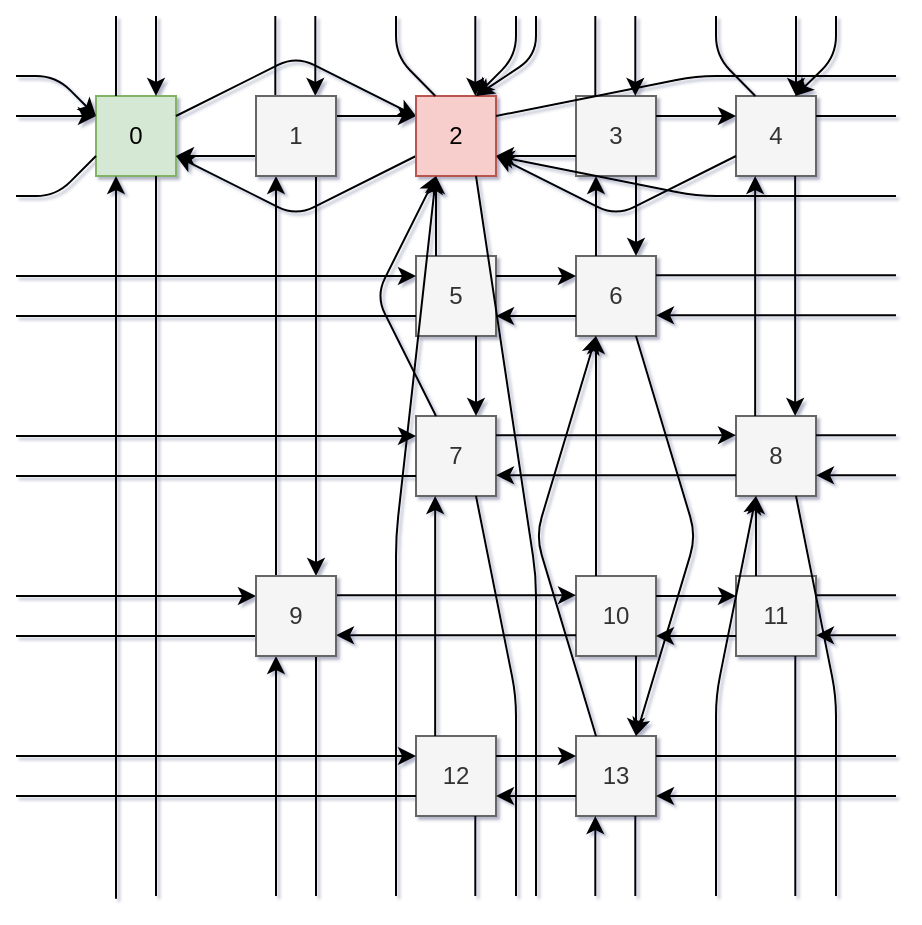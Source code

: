 <mxfile version="13.6.5">
    <diagram id="1wAz6aRcreF62r34UKbt" name="第 1 页">
        <mxGraphModel dx="621" dy="481" grid="1" gridSize="10" guides="1" tooltips="1" connect="1" arrows="1" fold="1" page="1" pageScale="1" pageWidth="827" pageHeight="1169" math="0" shadow="1">
            <root>
                <mxCell id="0"/>
                <mxCell id="1" parent="0"/>
                <mxCell id="2" value="0" style="rounded=0;whiteSpace=wrap;html=1;fillColor=#d5e8d4;strokeColor=#82b366;" parent="1" vertex="1">
                    <mxGeometry x="160" y="120" width="40" height="40" as="geometry"/>
                </mxCell>
                <mxCell id="19" value="" style="rounded=0;whiteSpace=wrap;html=1;" parent="1" vertex="1">
                    <mxGeometry x="240" y="120" width="40" height="40" as="geometry"/>
                </mxCell>
                <mxCell id="25" value="" style="endArrow=classic;html=1;entryX=0;entryY=0.25;entryDx=0;entryDy=0;exitX=1;exitY=0.25;exitDx=0;exitDy=0;" parent="1" source="2" target="158" edge="1">
                    <mxGeometry width="50" height="50" relative="1" as="geometry">
                        <mxPoint x="360" y="320" as="sourcePoint"/>
                        <mxPoint x="410" y="270" as="targetPoint"/>
                        <Array as="points">
                            <mxPoint x="260" y="100"/>
                        </Array>
                    </mxGeometry>
                </mxCell>
                <mxCell id="26" value="" style="endArrow=classic;html=1;entryX=1;entryY=0.75;entryDx=0;entryDy=0;exitX=0;exitY=0.75;exitDx=0;exitDy=0;" parent="1" source="19" target="2" edge="1">
                    <mxGeometry width="50" height="50" relative="1" as="geometry">
                        <mxPoint x="360" y="320" as="sourcePoint"/>
                        <mxPoint x="410" y="270" as="targetPoint"/>
                    </mxGeometry>
                </mxCell>
                <mxCell id="27" value="" style="rounded=0;whiteSpace=wrap;html=1;" parent="1" vertex="1">
                    <mxGeometry x="320" y="120" width="40" height="40" as="geometry"/>
                </mxCell>
                <mxCell id="28" value="5" style="rounded=0;whiteSpace=wrap;html=1;fillColor=#f5f5f5;strokeColor=#666666;fontColor=#333333;" parent="1" vertex="1">
                    <mxGeometry x="320" y="200" width="40" height="40" as="geometry"/>
                </mxCell>
                <mxCell id="29" value="" style="endArrow=classic;html=1;entryX=0.25;entryY=1;entryDx=0;entryDy=0;exitX=0.25;exitY=0;exitDx=0;exitDy=0;" parent="1" source="28" target="27" edge="1">
                    <mxGeometry width="50" height="50" relative="1" as="geometry">
                        <mxPoint x="520" y="320" as="sourcePoint"/>
                        <mxPoint x="570" y="270" as="targetPoint"/>
                    </mxGeometry>
                </mxCell>
                <mxCell id="33" value="" style="endArrow=classic;html=1;entryX=0;entryY=0.25;entryDx=0;entryDy=0;exitX=1;exitY=0.25;exitDx=0;exitDy=0;" parent="1" target="27" edge="1">
                    <mxGeometry width="50" height="50" relative="1" as="geometry">
                        <mxPoint x="280" y="130" as="sourcePoint"/>
                        <mxPoint x="490" y="270" as="targetPoint"/>
                    </mxGeometry>
                </mxCell>
                <mxCell id="34" value="" style="endArrow=classic;html=1;entryX=1;entryY=0.75;entryDx=0;entryDy=0;exitX=0;exitY=0.75;exitDx=0;exitDy=0;" parent="1" source="27" target="2" edge="1">
                    <mxGeometry width="50" height="50" relative="1" as="geometry">
                        <mxPoint x="440" y="320" as="sourcePoint"/>
                        <mxPoint x="280" y="150" as="targetPoint"/>
                        <Array as="points">
                            <mxPoint x="260" y="180"/>
                        </Array>
                    </mxGeometry>
                </mxCell>
                <mxCell id="35" value="3" style="rounded=0;whiteSpace=wrap;html=1;fillColor=#f5f5f5;strokeColor=#666666;fontColor=#333333;" parent="1" vertex="1">
                    <mxGeometry x="400" y="120" width="40" height="40" as="geometry"/>
                </mxCell>
                <mxCell id="36" value="6" style="rounded=0;whiteSpace=wrap;html=1;fillColor=#f5f5f5;strokeColor=#666666;fontColor=#333333;" parent="1" vertex="1">
                    <mxGeometry x="400" y="200" width="40" height="40" as="geometry"/>
                </mxCell>
                <mxCell id="37" value="" style="endArrow=classic;html=1;entryX=0.25;entryY=1;entryDx=0;entryDy=0;exitX=0.25;exitY=0;exitDx=0;exitDy=0;" parent="1" source="36" target="35" edge="1">
                    <mxGeometry width="50" height="50" relative="1" as="geometry">
                        <mxPoint x="600" y="320" as="sourcePoint"/>
                        <mxPoint x="650" y="270" as="targetPoint"/>
                    </mxGeometry>
                </mxCell>
                <mxCell id="38" value="" style="endArrow=classic;html=1;entryX=0.75;entryY=0;entryDx=0;entryDy=0;exitX=0.75;exitY=1;exitDx=0;exitDy=0;" parent="1" source="35" target="36" edge="1">
                    <mxGeometry width="50" height="50" relative="1" as="geometry">
                        <mxPoint x="600" y="320" as="sourcePoint"/>
                        <mxPoint x="650" y="270" as="targetPoint"/>
                    </mxGeometry>
                </mxCell>
                <mxCell id="39" value="" style="endArrow=classic;html=1;entryX=0;entryY=0.25;entryDx=0;entryDy=0;exitX=1;exitY=0.25;exitDx=0;exitDy=0;" parent="1" target="36" edge="1">
                    <mxGeometry width="50" height="50" relative="1" as="geometry">
                        <mxPoint x="360" y="210" as="sourcePoint"/>
                        <mxPoint x="570" y="270" as="targetPoint"/>
                    </mxGeometry>
                </mxCell>
                <mxCell id="40" value="" style="endArrow=classic;html=1;entryX=1;entryY=0.75;entryDx=0;entryDy=0;exitX=0;exitY=0.75;exitDx=0;exitDy=0;" parent="1" source="36" edge="1">
                    <mxGeometry width="50" height="50" relative="1" as="geometry">
                        <mxPoint x="520" y="320" as="sourcePoint"/>
                        <mxPoint x="360" y="230" as="targetPoint"/>
                    </mxGeometry>
                </mxCell>
                <mxCell id="42" value="" style="endArrow=classic;html=1;entryX=1;entryY=0.75;entryDx=0;entryDy=0;exitX=0;exitY=0.75;exitDx=0;exitDy=0;" parent="1" source="35" edge="1">
                    <mxGeometry width="50" height="50" relative="1" as="geometry">
                        <mxPoint x="520" y="320" as="sourcePoint"/>
                        <mxPoint x="360" y="150" as="targetPoint"/>
                    </mxGeometry>
                </mxCell>
                <mxCell id="43" value="4" style="rounded=0;whiteSpace=wrap;html=1;fillColor=#f5f5f5;strokeColor=#666666;fontColor=#333333;" parent="1" vertex="1">
                    <mxGeometry x="480" y="120" width="40" height="40" as="geometry"/>
                </mxCell>
                <mxCell id="49" value="" style="endArrow=classic;html=1;entryX=0;entryY=0.25;entryDx=0;entryDy=0;exitX=1;exitY=0.25;exitDx=0;exitDy=0;" parent="1" target="43" edge="1">
                    <mxGeometry width="50" height="50" relative="1" as="geometry">
                        <mxPoint x="440" y="130" as="sourcePoint"/>
                        <mxPoint x="650" y="270" as="targetPoint"/>
                    </mxGeometry>
                </mxCell>
                <mxCell id="50" value="" style="endArrow=classic;html=1;entryX=1;entryY=0.75;entryDx=0;entryDy=0;exitX=0;exitY=0.75;exitDx=0;exitDy=0;" parent="1" source="43" target="158" edge="1">
                    <mxGeometry width="50" height="50" relative="1" as="geometry">
                        <mxPoint x="600" y="320" as="sourcePoint"/>
                        <mxPoint x="440" y="150" as="targetPoint"/>
                        <Array as="points">
                            <mxPoint x="420" y="180"/>
                        </Array>
                    </mxGeometry>
                </mxCell>
                <mxCell id="59" value="7" style="rounded=0;whiteSpace=wrap;html=1;fillColor=#f5f5f5;strokeColor=#666666;fontColor=#333333;" parent="1" vertex="1">
                    <mxGeometry x="320" y="280" width="40" height="40" as="geometry"/>
                </mxCell>
                <mxCell id="60" value="" style="endArrow=classic;html=1;entryX=0.25;entryY=1;entryDx=0;entryDy=0;exitX=0.25;exitY=0;exitDx=0;exitDy=0;" parent="1" source="59" target="158" edge="1">
                    <mxGeometry width="50" height="50" relative="1" as="geometry">
                        <mxPoint x="520" y="400" as="sourcePoint"/>
                        <mxPoint x="330" y="240" as="targetPoint"/>
                        <Array as="points">
                            <mxPoint x="300" y="220"/>
                        </Array>
                    </mxGeometry>
                </mxCell>
                <mxCell id="61" value="" style="endArrow=classic;html=1;entryX=0.75;entryY=0;entryDx=0;entryDy=0;exitX=0.75;exitY=1;exitDx=0;exitDy=0;" parent="1" target="59" edge="1">
                    <mxGeometry width="50" height="50" relative="1" as="geometry">
                        <mxPoint x="350" y="240" as="sourcePoint"/>
                        <mxPoint x="570" y="350" as="targetPoint"/>
                    </mxGeometry>
                </mxCell>
                <mxCell id="69" value="8" style="rounded=0;whiteSpace=wrap;html=1;fillColor=#f5f5f5;strokeColor=#666666;fontColor=#333333;" parent="1" vertex="1">
                    <mxGeometry x="480" y="280" width="40" height="40" as="geometry"/>
                </mxCell>
                <mxCell id="77" value="9" style="rounded=0;whiteSpace=wrap;html=1;" parent="1" vertex="1">
                    <mxGeometry x="240" y="360" width="40" height="40" as="geometry"/>
                </mxCell>
                <mxCell id="87" value="10" style="rounded=0;whiteSpace=wrap;html=1;fillColor=#f5f5f5;strokeColor=#666666;fontColor=#333333;" parent="1" vertex="1">
                    <mxGeometry x="400" y="360" width="40" height="40" as="geometry"/>
                </mxCell>
                <mxCell id="92" value="11" style="rounded=0;whiteSpace=wrap;html=1;fillColor=#f5f5f5;strokeColor=#666666;fontColor=#333333;" parent="1" vertex="1">
                    <mxGeometry x="480" y="360" width="40" height="40" as="geometry"/>
                </mxCell>
                <mxCell id="93" value="" style="endArrow=classic;html=1;entryX=0.25;entryY=1;entryDx=0;entryDy=0;exitX=0.25;exitY=0;exitDx=0;exitDy=0;" parent="1" source="92" edge="1">
                    <mxGeometry width="50" height="50" relative="1" as="geometry">
                        <mxPoint x="680" y="480" as="sourcePoint"/>
                        <mxPoint x="490" y="320" as="targetPoint"/>
                    </mxGeometry>
                </mxCell>
                <mxCell id="95" value="" style="endArrow=classic;html=1;entryX=0;entryY=0.25;entryDx=0;entryDy=0;exitX=1;exitY=0.25;exitDx=0;exitDy=0;" parent="1" target="92" edge="1">
                    <mxGeometry width="50" height="50" relative="1" as="geometry">
                        <mxPoint x="440" y="370" as="sourcePoint"/>
                        <mxPoint x="650" y="430" as="targetPoint"/>
                    </mxGeometry>
                </mxCell>
                <mxCell id="96" value="" style="endArrow=classic;html=1;entryX=1;entryY=0.75;entryDx=0;entryDy=0;exitX=0;exitY=0.75;exitDx=0;exitDy=0;" parent="1" source="92" edge="1">
                    <mxGeometry width="50" height="50" relative="1" as="geometry">
                        <mxPoint x="600" y="480" as="sourcePoint"/>
                        <mxPoint x="440" y="390" as="targetPoint"/>
                    </mxGeometry>
                </mxCell>
                <mxCell id="105" value="12" style="rounded=0;whiteSpace=wrap;html=1;fillColor=#f5f5f5;strokeColor=#666666;fontColor=#333333;" parent="1" vertex="1">
                    <mxGeometry x="320" y="440" width="40" height="40" as="geometry"/>
                </mxCell>
                <mxCell id="110" value="13" style="rounded=0;whiteSpace=wrap;html=1;fillColor=#f5f5f5;strokeColor=#666666;fontColor=#333333;" parent="1" vertex="1">
                    <mxGeometry x="400" y="440" width="40" height="40" as="geometry"/>
                </mxCell>
                <mxCell id="111" value="" style="endArrow=classic;html=1;entryX=0.25;entryY=1;entryDx=0;entryDy=0;exitX=0.25;exitY=0;exitDx=0;exitDy=0;" parent="1" source="110" target="36" edge="1">
                    <mxGeometry width="50" height="50" relative="1" as="geometry">
                        <mxPoint x="600" y="560" as="sourcePoint"/>
                        <mxPoint x="410" y="400" as="targetPoint"/>
                        <Array as="points">
                            <mxPoint x="380" y="340"/>
                        </Array>
                    </mxGeometry>
                </mxCell>
                <mxCell id="112" value="" style="endArrow=classic;html=1;entryX=0.75;entryY=0;entryDx=0;entryDy=0;exitX=0.75;exitY=1;exitDx=0;exitDy=0;" parent="1" target="110" edge="1">
                    <mxGeometry width="50" height="50" relative="1" as="geometry">
                        <mxPoint x="430" y="400" as="sourcePoint"/>
                        <mxPoint x="650" y="510" as="targetPoint"/>
                    </mxGeometry>
                </mxCell>
                <mxCell id="113" value="" style="endArrow=classic;html=1;entryX=0;entryY=0.25;entryDx=0;entryDy=0;exitX=1;exitY=0.25;exitDx=0;exitDy=0;" parent="1" target="110" edge="1">
                    <mxGeometry width="50" height="50" relative="1" as="geometry">
                        <mxPoint x="360" y="450" as="sourcePoint"/>
                        <mxPoint x="570" y="510" as="targetPoint"/>
                    </mxGeometry>
                </mxCell>
                <mxCell id="114" value="" style="endArrow=classic;html=1;entryX=1;entryY=0.75;entryDx=0;entryDy=0;exitX=0;exitY=0.75;exitDx=0;exitDy=0;" parent="1" source="110" edge="1">
                    <mxGeometry width="50" height="50" relative="1" as="geometry">
                        <mxPoint x="520" y="560" as="sourcePoint"/>
                        <mxPoint x="360" y="470" as="targetPoint"/>
                    </mxGeometry>
                </mxCell>
                <mxCell id="139" value="" style="endArrow=classic;html=1;entryX=0.25;entryY=1;entryDx=0;entryDy=0;exitX=0.25;exitY=0;exitDx=0;exitDy=0;" parent="1" source="77" target="19" edge="1">
                    <mxGeometry width="50" height="50" relative="1" as="geometry">
                        <mxPoint x="310" y="310" as="sourcePoint"/>
                        <mxPoint x="360" y="260" as="targetPoint"/>
                    </mxGeometry>
                </mxCell>
                <mxCell id="140" value="" style="endArrow=classic;html=1;entryX=0.75;entryY=0;entryDx=0;entryDy=0;exitX=0.75;exitY=1;exitDx=0;exitDy=0;" parent="1" source="19" target="77" edge="1">
                    <mxGeometry width="50" height="50" relative="1" as="geometry">
                        <mxPoint x="310" y="310" as="sourcePoint"/>
                        <mxPoint x="360" y="260" as="targetPoint"/>
                    </mxGeometry>
                </mxCell>
                <mxCell id="143" value="" style="endArrow=classic;html=1;entryX=0.25;entryY=1;entryDx=0;entryDy=0;exitX=0.25;exitY=0;exitDx=0;exitDy=0;" parent="1" source="87" target="36" edge="1">
                    <mxGeometry width="50" height="50" relative="1" as="geometry">
                        <mxPoint x="310" y="310" as="sourcePoint"/>
                        <mxPoint x="360" y="260" as="targetPoint"/>
                    </mxGeometry>
                </mxCell>
                <mxCell id="144" value="" style="endArrow=classic;html=1;entryX=0.75;entryY=0;entryDx=0;entryDy=0;exitX=0.75;exitY=1;exitDx=0;exitDy=0;" parent="1" source="36" target="110" edge="1">
                    <mxGeometry width="50" height="50" relative="1" as="geometry">
                        <mxPoint x="310" y="310" as="sourcePoint"/>
                        <mxPoint x="360" y="260" as="targetPoint"/>
                        <Array as="points">
                            <mxPoint x="460" y="340"/>
                        </Array>
                    </mxGeometry>
                </mxCell>
                <mxCell id="145" value="" style="endArrow=classic;html=1;entryX=0.25;entryY=1;entryDx=0;entryDy=0;exitX=0.25;exitY=0;exitDx=0;exitDy=0;" parent="1" edge="1">
                    <mxGeometry width="50" height="50" relative="1" as="geometry">
                        <mxPoint x="329.58" y="440" as="sourcePoint"/>
                        <mxPoint x="329.58" y="320" as="targetPoint"/>
                    </mxGeometry>
                </mxCell>
                <mxCell id="151" value="" style="endArrow=classic;html=1;entryX=0;entryY=0.25;entryDx=0;entryDy=0;exitX=1;exitY=0.25;exitDx=0;exitDy=0;" parent="1" edge="1">
                    <mxGeometry width="50" height="50" relative="1" as="geometry">
                        <mxPoint x="280" y="369.58" as="sourcePoint"/>
                        <mxPoint x="400.0" y="369.58" as="targetPoint"/>
                    </mxGeometry>
                </mxCell>
                <mxCell id="152" value="" style="endArrow=classic;html=1;entryX=1;entryY=0.75;entryDx=0;entryDy=0;exitX=0;exitY=0.75;exitDx=0;exitDy=0;" parent="1" edge="1">
                    <mxGeometry width="50" height="50" relative="1" as="geometry">
                        <mxPoint x="400.0" y="389.58" as="sourcePoint"/>
                        <mxPoint x="280" y="389.58" as="targetPoint"/>
                    </mxGeometry>
                </mxCell>
                <mxCell id="153" value="" style="endArrow=classic;html=1;entryX=0;entryY=0.25;entryDx=0;entryDy=0;exitX=1;exitY=0.25;exitDx=0;exitDy=0;" parent="1" edge="1">
                    <mxGeometry width="50" height="50" relative="1" as="geometry">
                        <mxPoint x="360" y="289.58" as="sourcePoint"/>
                        <mxPoint x="480.0" y="289.58" as="targetPoint"/>
                    </mxGeometry>
                </mxCell>
                <mxCell id="154" value="" style="endArrow=classic;html=1;entryX=1;entryY=0.75;entryDx=0;entryDy=0;exitX=0;exitY=0.75;exitDx=0;exitDy=0;" parent="1" edge="1">
                    <mxGeometry width="50" height="50" relative="1" as="geometry">
                        <mxPoint x="480.0" y="309.58" as="sourcePoint"/>
                        <mxPoint x="360" y="309.58" as="targetPoint"/>
                    </mxGeometry>
                </mxCell>
                <mxCell id="155" value="" style="endArrow=classic;html=1;entryX=0.25;entryY=1;entryDx=0;entryDy=0;exitX=0.25;exitY=0;exitDx=0;exitDy=0;" parent="1" edge="1">
                    <mxGeometry width="50" height="50" relative="1" as="geometry">
                        <mxPoint x="489.58" y="280" as="sourcePoint"/>
                        <mxPoint x="489.58" y="160" as="targetPoint"/>
                    </mxGeometry>
                </mxCell>
                <mxCell id="156" value="" style="endArrow=classic;html=1;entryX=0.75;entryY=0;entryDx=0;entryDy=0;exitX=0.75;exitY=1;exitDx=0;exitDy=0;" parent="1" edge="1">
                    <mxGeometry width="50" height="50" relative="1" as="geometry">
                        <mxPoint x="509.58" y="160" as="sourcePoint"/>
                        <mxPoint x="509.58" y="280" as="targetPoint"/>
                    </mxGeometry>
                </mxCell>
                <mxCell id="157" value="1" style="rounded=0;whiteSpace=wrap;html=1;fillColor=#f8cecc;strokeColor=#b85450;" parent="1" vertex="1">
                    <mxGeometry x="240" y="120" width="40" height="40" as="geometry"/>
                </mxCell>
                <mxCell id="158" value="2" style="rounded=0;whiteSpace=wrap;html=1;fillColor=#f8cecc;strokeColor=#b85450;" parent="1" vertex="1">
                    <mxGeometry x="320" y="120" width="40" height="40" as="geometry"/>
                </mxCell>
                <mxCell id="161" value="" style="endArrow=classic;html=1;entryX=0.75;entryY=0;entryDx=0;entryDy=0;" parent="1" target="2" edge="1">
                    <mxGeometry width="50" height="50" relative="1" as="geometry">
                        <mxPoint x="190" y="80" as="sourcePoint"/>
                        <mxPoint x="410" y="270" as="targetPoint"/>
                    </mxGeometry>
                </mxCell>
                <mxCell id="162" value="" style="endArrow=none;html=1;entryX=0.25;entryY=0;entryDx=0;entryDy=0;" parent="1" target="2" edge="1">
                    <mxGeometry width="50" height="50" relative="1" as="geometry">
                        <mxPoint x="170" y="80" as="sourcePoint"/>
                        <mxPoint x="410" y="270" as="targetPoint"/>
                    </mxGeometry>
                </mxCell>
                <mxCell id="163" value="" style="endArrow=classic;html=1;entryX=0.75;entryY=0;entryDx=0;entryDy=0;" parent="1" edge="1">
                    <mxGeometry width="50" height="50" relative="1" as="geometry">
                        <mxPoint x="269.66" y="80.0" as="sourcePoint"/>
                        <mxPoint x="269.66" y="120" as="targetPoint"/>
                    </mxGeometry>
                </mxCell>
                <mxCell id="164" value="" style="endArrow=none;html=1;entryX=0.25;entryY=0;entryDx=0;entryDy=0;" parent="1" edge="1">
                    <mxGeometry width="50" height="50" relative="1" as="geometry">
                        <mxPoint x="249.66" y="80.0" as="sourcePoint"/>
                        <mxPoint x="249.66" y="120" as="targetPoint"/>
                    </mxGeometry>
                </mxCell>
                <mxCell id="165" value="" style="endArrow=classic;html=1;entryX=0.75;entryY=0;entryDx=0;entryDy=0;" parent="1" edge="1">
                    <mxGeometry width="50" height="50" relative="1" as="geometry">
                        <mxPoint x="349.66" y="80.0" as="sourcePoint"/>
                        <mxPoint x="349.66" y="120" as="targetPoint"/>
                    </mxGeometry>
                </mxCell>
                <mxCell id="166" value="" style="endArrow=none;html=1;entryX=0.25;entryY=0;entryDx=0;entryDy=0;" parent="1" edge="1">
                    <mxGeometry width="50" height="50" relative="1" as="geometry">
                        <mxPoint x="310" y="80" as="sourcePoint"/>
                        <mxPoint x="329.66" y="120" as="targetPoint"/>
                        <Array as="points">
                            <mxPoint x="310" y="100"/>
                        </Array>
                    </mxGeometry>
                </mxCell>
                <mxCell id="167" value="" style="endArrow=classic;html=1;entryX=0.75;entryY=0;entryDx=0;entryDy=0;" parent="1" edge="1">
                    <mxGeometry width="50" height="50" relative="1" as="geometry">
                        <mxPoint x="429.66" y="80.0" as="sourcePoint"/>
                        <mxPoint x="429.66" y="120" as="targetPoint"/>
                    </mxGeometry>
                </mxCell>
                <mxCell id="168" value="" style="endArrow=none;html=1;entryX=0.25;entryY=0;entryDx=0;entryDy=0;" parent="1" edge="1">
                    <mxGeometry width="50" height="50" relative="1" as="geometry">
                        <mxPoint x="409.66" y="80.0" as="sourcePoint"/>
                        <mxPoint x="409.66" y="120" as="targetPoint"/>
                    </mxGeometry>
                </mxCell>
                <mxCell id="169" value="" style="endArrow=classic;html=1;entryX=0.75;entryY=0;entryDx=0;entryDy=0;" parent="1" edge="1">
                    <mxGeometry width="50" height="50" relative="1" as="geometry">
                        <mxPoint x="530" y="80" as="sourcePoint"/>
                        <mxPoint x="509.66" y="120" as="targetPoint"/>
                        <Array as="points">
                            <mxPoint x="530" y="100"/>
                        </Array>
                    </mxGeometry>
                </mxCell>
                <mxCell id="170" value="" style="endArrow=none;html=1;entryX=0.25;entryY=0;entryDx=0;entryDy=0;" parent="1" edge="1">
                    <mxGeometry width="50" height="50" relative="1" as="geometry">
                        <mxPoint x="470" y="80" as="sourcePoint"/>
                        <mxPoint x="489.66" y="120" as="targetPoint"/>
                        <Array as="points">
                            <mxPoint x="470" y="100"/>
                        </Array>
                    </mxGeometry>
                </mxCell>
                <mxCell id="171" value="" style="endArrow=classic;html=1;entryX=0;entryY=0.25;entryDx=0;entryDy=0;" parent="1" target="2" edge="1">
                    <mxGeometry width="50" height="50" relative="1" as="geometry">
                        <mxPoint x="120" y="130" as="sourcePoint"/>
                        <mxPoint x="350" y="210" as="targetPoint"/>
                    </mxGeometry>
                </mxCell>
                <mxCell id="172" value="" style="endArrow=none;html=1;entryX=0;entryY=0.75;entryDx=0;entryDy=0;" parent="1" target="2" edge="1">
                    <mxGeometry width="50" height="50" relative="1" as="geometry">
                        <mxPoint x="120" y="170" as="sourcePoint"/>
                        <mxPoint x="350" y="210" as="targetPoint"/>
                        <Array as="points">
                            <mxPoint x="140" y="170"/>
                        </Array>
                    </mxGeometry>
                </mxCell>
                <mxCell id="173" value="" style="endArrow=classic;html=1;entryX=0;entryY=0.25;entryDx=0;entryDy=0;" parent="1" target="28" edge="1">
                    <mxGeometry width="50" height="50" relative="1" as="geometry">
                        <mxPoint x="120" y="210" as="sourcePoint"/>
                        <mxPoint x="160" y="209.66" as="targetPoint"/>
                    </mxGeometry>
                </mxCell>
                <mxCell id="174" value="" style="endArrow=none;html=1;entryX=0;entryY=0.75;entryDx=0;entryDy=0;" parent="1" target="28" edge="1">
                    <mxGeometry width="50" height="50" relative="1" as="geometry">
                        <mxPoint x="120" y="230" as="sourcePoint"/>
                        <mxPoint x="160" y="229.66" as="targetPoint"/>
                    </mxGeometry>
                </mxCell>
                <mxCell id="175" value="" style="endArrow=classic;html=1;entryX=0;entryY=0.25;entryDx=0;entryDy=0;" parent="1" target="59" edge="1">
                    <mxGeometry width="50" height="50" relative="1" as="geometry">
                        <mxPoint x="120" y="290" as="sourcePoint"/>
                        <mxPoint x="160" y="289.66" as="targetPoint"/>
                    </mxGeometry>
                </mxCell>
                <mxCell id="176" value="" style="endArrow=none;html=1;entryX=0;entryY=0.75;entryDx=0;entryDy=0;" parent="1" target="59" edge="1">
                    <mxGeometry width="50" height="50" relative="1" as="geometry">
                        <mxPoint x="120" y="310" as="sourcePoint"/>
                        <mxPoint x="160" y="309.66" as="targetPoint"/>
                    </mxGeometry>
                </mxCell>
                <mxCell id="177" value="" style="endArrow=classic;html=1;entryX=0;entryY=0.25;entryDx=0;entryDy=0;" parent="1" target="77" edge="1">
                    <mxGeometry width="50" height="50" relative="1" as="geometry">
                        <mxPoint x="120" y="370" as="sourcePoint"/>
                        <mxPoint x="160" y="369.66" as="targetPoint"/>
                    </mxGeometry>
                </mxCell>
                <mxCell id="178" value="" style="endArrow=none;html=1;entryX=0;entryY=0.75;entryDx=0;entryDy=0;" parent="1" target="77" edge="1">
                    <mxGeometry width="50" height="50" relative="1" as="geometry">
                        <mxPoint x="120" y="390" as="sourcePoint"/>
                        <mxPoint x="160" y="389.66" as="targetPoint"/>
                    </mxGeometry>
                </mxCell>
                <mxCell id="179" value="" style="endArrow=classic;html=1;entryX=0;entryY=0.25;entryDx=0;entryDy=0;" parent="1" target="105" edge="1">
                    <mxGeometry width="50" height="50" relative="1" as="geometry">
                        <mxPoint x="120" y="450" as="sourcePoint"/>
                        <mxPoint x="160" y="449.66" as="targetPoint"/>
                    </mxGeometry>
                </mxCell>
                <mxCell id="180" value="" style="endArrow=none;html=1;entryX=0;entryY=0.75;entryDx=0;entryDy=0;" parent="1" target="105" edge="1">
                    <mxGeometry width="50" height="50" relative="1" as="geometry">
                        <mxPoint x="120" y="470" as="sourcePoint"/>
                        <mxPoint x="160" y="469.66" as="targetPoint"/>
                    </mxGeometry>
                </mxCell>
                <mxCell id="181" value="" style="endArrow=classic;html=1;entryX=1;entryY=0.75;entryDx=0;entryDy=0;" parent="1" target="158" edge="1">
                    <mxGeometry width="50" height="50" relative="1" as="geometry">
                        <mxPoint x="560" y="170" as="sourcePoint"/>
                        <mxPoint x="350" y="200" as="targetPoint"/>
                        <Array as="points">
                            <mxPoint x="460" y="170"/>
                        </Array>
                    </mxGeometry>
                </mxCell>
                <mxCell id="182" value="" style="endArrow=none;html=1;entryX=1;entryY=0.25;entryDx=0;entryDy=0;" parent="1" target="43" edge="1">
                    <mxGeometry width="50" height="50" relative="1" as="geometry">
                        <mxPoint x="560" y="130" as="sourcePoint"/>
                        <mxPoint x="350" y="200" as="targetPoint"/>
                    </mxGeometry>
                </mxCell>
                <mxCell id="183" value="" style="endArrow=classic;html=1;entryX=1;entryY=0.75;entryDx=0;entryDy=0;" parent="1" edge="1">
                    <mxGeometry width="50" height="50" relative="1" as="geometry">
                        <mxPoint x="560" y="309.66" as="sourcePoint"/>
                        <mxPoint x="520" y="309.66" as="targetPoint"/>
                    </mxGeometry>
                </mxCell>
                <mxCell id="184" value="" style="endArrow=none;html=1;entryX=1;entryY=0.25;entryDx=0;entryDy=0;" parent="1" edge="1">
                    <mxGeometry width="50" height="50" relative="1" as="geometry">
                        <mxPoint x="560" y="289.66" as="sourcePoint"/>
                        <mxPoint x="520" y="289.66" as="targetPoint"/>
                    </mxGeometry>
                </mxCell>
                <mxCell id="185" value="" style="endArrow=classic;html=1;entryX=1;entryY=0.75;entryDx=0;entryDy=0;" parent="1" edge="1">
                    <mxGeometry width="50" height="50" relative="1" as="geometry">
                        <mxPoint x="560" y="389.66" as="sourcePoint"/>
                        <mxPoint x="520" y="389.66" as="targetPoint"/>
                    </mxGeometry>
                </mxCell>
                <mxCell id="186" value="" style="endArrow=none;html=1;entryX=1;entryY=0.25;entryDx=0;entryDy=0;" parent="1" edge="1">
                    <mxGeometry width="50" height="50" relative="1" as="geometry">
                        <mxPoint x="560" y="369.66" as="sourcePoint"/>
                        <mxPoint x="520" y="369.66" as="targetPoint"/>
                    </mxGeometry>
                </mxCell>
                <mxCell id="187" value="" style="endArrow=classic;html=1;entryX=1;entryY=0.75;entryDx=0;entryDy=0;" parent="1" target="110" edge="1">
                    <mxGeometry width="50" height="50" relative="1" as="geometry">
                        <mxPoint x="560" y="470" as="sourcePoint"/>
                        <mxPoint x="350" y="340" as="targetPoint"/>
                    </mxGeometry>
                </mxCell>
                <mxCell id="188" value="" style="endArrow=none;html=1;entryX=1;entryY=0.25;entryDx=0;entryDy=0;" parent="1" target="110" edge="1">
                    <mxGeometry width="50" height="50" relative="1" as="geometry">
                        <mxPoint x="560" y="450" as="sourcePoint"/>
                        <mxPoint x="440" y="450" as="targetPoint"/>
                    </mxGeometry>
                </mxCell>
                <mxCell id="189" value="" style="endArrow=classic;html=1;entryX=1;entryY=0.75;entryDx=0;entryDy=0;" parent="1" edge="1">
                    <mxGeometry width="50" height="50" relative="1" as="geometry">
                        <mxPoint x="560" y="229.66" as="sourcePoint"/>
                        <mxPoint x="440" y="229.66" as="targetPoint"/>
                    </mxGeometry>
                </mxCell>
                <mxCell id="190" value="" style="endArrow=none;html=1;entryX=1;entryY=0.25;entryDx=0;entryDy=0;" parent="1" edge="1">
                    <mxGeometry width="50" height="50" relative="1" as="geometry">
                        <mxPoint x="560" y="209.66" as="sourcePoint"/>
                        <mxPoint x="440" y="209.66" as="targetPoint"/>
                    </mxGeometry>
                </mxCell>
                <mxCell id="193" value="" style="endArrow=classic;html=1;entryX=0.25;entryY=1;entryDx=0;entryDy=0;" parent="1" edge="1" target="158">
                    <mxGeometry width="50" height="50" relative="1" as="geometry">
                        <mxPoint x="310" y="520" as="sourcePoint"/>
                        <mxPoint x="330" y="170" as="targetPoint"/>
                        <Array as="points">
                            <mxPoint x="310" y="340"/>
                        </Array>
                    </mxGeometry>
                </mxCell>
                <mxCell id="194" value="" style="endArrow=none;html=1;exitX=0.75;exitY=1;exitDx=0;exitDy=0;" parent="1" edge="1">
                    <mxGeometry width="50" height="50" relative="1" as="geometry">
                        <mxPoint x="349.66" y="480" as="sourcePoint"/>
                        <mxPoint x="349.66" y="520" as="targetPoint"/>
                    </mxGeometry>
                </mxCell>
                <mxCell id="195" value="" style="endArrow=classic;html=1;entryX=0.25;entryY=1;entryDx=0;entryDy=0;" parent="1" edge="1">
                    <mxGeometry width="50" height="50" relative="1" as="geometry">
                        <mxPoint x="409.66" y="520" as="sourcePoint"/>
                        <mxPoint x="409.66" y="480" as="targetPoint"/>
                    </mxGeometry>
                </mxCell>
                <mxCell id="196" value="" style="endArrow=none;html=1;exitX=0.75;exitY=1;exitDx=0;exitDy=0;" parent="1" edge="1">
                    <mxGeometry width="50" height="50" relative="1" as="geometry">
                        <mxPoint x="429.66" y="480" as="sourcePoint"/>
                        <mxPoint x="429.66" y="520" as="targetPoint"/>
                    </mxGeometry>
                </mxCell>
                <mxCell id="198" value="" style="endArrow=classic;html=1;entryX=0.25;entryY=1;entryDx=0;entryDy=0;" parent="1" target="77" edge="1">
                    <mxGeometry width="50" height="50" relative="1" as="geometry">
                        <mxPoint x="250" y="520" as="sourcePoint"/>
                        <mxPoint x="350" y="340" as="targetPoint"/>
                    </mxGeometry>
                </mxCell>
                <mxCell id="199" value="" style="endArrow=none;html=1;exitX=0.75;exitY=1;exitDx=0;exitDy=0;" parent="1" source="77" edge="1">
                    <mxGeometry width="50" height="50" relative="1" as="geometry">
                        <mxPoint x="300" y="390" as="sourcePoint"/>
                        <mxPoint x="270" y="520" as="targetPoint"/>
                    </mxGeometry>
                </mxCell>
                <mxCell id="200" value="" style="endArrow=classic;html=1;entryX=0.25;entryY=1;entryDx=0;entryDy=0;" parent="1" target="69" edge="1">
                    <mxGeometry width="50" height="50" relative="1" as="geometry">
                        <mxPoint x="470" y="520" as="sourcePoint"/>
                        <mxPoint x="489.66" y="400" as="targetPoint"/>
                        <Array as="points">
                            <mxPoint x="470" y="420"/>
                        </Array>
                    </mxGeometry>
                </mxCell>
                <mxCell id="201" value="" style="endArrow=none;html=1;exitX=0.75;exitY=1;exitDx=0;exitDy=0;" parent="1" edge="1">
                    <mxGeometry width="50" height="50" relative="1" as="geometry">
                        <mxPoint x="509.66" y="400" as="sourcePoint"/>
                        <mxPoint x="509.66" y="520" as="targetPoint"/>
                    </mxGeometry>
                </mxCell>
                <mxCell id="202" value="" style="endArrow=classic;html=1;entryX=0.25;entryY=1;entryDx=0;entryDy=0;" parent="1" target="2" edge="1">
                    <mxGeometry width="50" height="50" relative="1" as="geometry">
                        <mxPoint x="170" y="521.333" as="sourcePoint"/>
                        <mxPoint x="370" y="240" as="targetPoint"/>
                    </mxGeometry>
                </mxCell>
                <mxCell id="203" value="" style="endArrow=none;html=1;entryX=0.75;entryY=1;entryDx=0;entryDy=0;" parent="1" target="2" edge="1">
                    <mxGeometry width="50" height="50" relative="1" as="geometry">
                        <mxPoint x="190" y="520" as="sourcePoint"/>
                        <mxPoint x="370" y="280" as="targetPoint"/>
                    </mxGeometry>
                </mxCell>
                <mxCell id="204" value="1" style="rounded=0;whiteSpace=wrap;html=1;fillColor=#f5f5f5;strokeColor=#666666;fontColor=#333333;" parent="1" vertex="1">
                    <mxGeometry x="240" y="120" width="40" height="40" as="geometry"/>
                </mxCell>
                <mxCell id="205" value="9" style="rounded=0;whiteSpace=wrap;html=1;fillColor=#f5f5f5;strokeColor=#666666;fontColor=#333333;" parent="1" vertex="1">
                    <mxGeometry x="240" y="360" width="40" height="40" as="geometry"/>
                </mxCell>
                <mxCell id="206" value="" style="endArrow=none;html=1;" parent="1" edge="1">
                    <mxGeometry width="50" height="50" relative="1" as="geometry">
                        <mxPoint x="530" y="520" as="sourcePoint"/>
                        <mxPoint x="510" y="320" as="targetPoint"/>
                        <Array as="points">
                            <mxPoint x="530" y="420"/>
                        </Array>
                    </mxGeometry>
                </mxCell>
                <mxCell id="207" value="" style="endArrow=classic;html=1;entryX=0.75;entryY=0;entryDx=0;entryDy=0;" parent="1" target="43" edge="1">
                    <mxGeometry width="50" height="50" relative="1" as="geometry">
                        <mxPoint x="510" y="80" as="sourcePoint"/>
                        <mxPoint x="410" y="270" as="targetPoint"/>
                    </mxGeometry>
                </mxCell>
                <mxCell id="209" value="" style="endArrow=classic;html=1;" parent="1" edge="1">
                    <mxGeometry width="50" height="50" relative="1" as="geometry">
                        <mxPoint x="370" y="80" as="sourcePoint"/>
                        <mxPoint x="350" y="120" as="targetPoint"/>
                        <Array as="points">
                            <mxPoint x="370" y="100"/>
                        </Array>
                    </mxGeometry>
                </mxCell>
                <mxCell id="210" value="" style="endArrow=none;html=1;entryX=1;entryY=0.25;entryDx=0;entryDy=0;" edge="1" parent="1" target="158">
                    <mxGeometry width="50" height="50" relative="1" as="geometry">
                        <mxPoint x="560" y="110" as="sourcePoint"/>
                        <mxPoint x="410" y="260" as="targetPoint"/>
                        <Array as="points">
                            <mxPoint x="460" y="110"/>
                        </Array>
                    </mxGeometry>
                </mxCell>
                <mxCell id="211" value="" style="endArrow=classic;html=1;entryX=0;entryY=0.25;entryDx=0;entryDy=0;" edge="1" parent="1" target="2">
                    <mxGeometry width="50" height="50" relative="1" as="geometry">
                        <mxPoint x="120" y="110" as="sourcePoint"/>
                        <mxPoint x="410" y="260" as="targetPoint"/>
                        <Array as="points">
                            <mxPoint x="140" y="110"/>
                        </Array>
                    </mxGeometry>
                </mxCell>
                <mxCell id="212" value="" style="endArrow=classic;html=1;" edge="1" parent="1">
                    <mxGeometry width="50" height="50" relative="1" as="geometry">
                        <mxPoint x="380" y="80" as="sourcePoint"/>
                        <mxPoint x="350" y="120" as="targetPoint"/>
                        <Array as="points">
                            <mxPoint x="380" y="100"/>
                        </Array>
                    </mxGeometry>
                </mxCell>
                <mxCell id="213" value="" style="endArrow=none;html=1;entryX=0.75;entryY=1;entryDx=0;entryDy=0;" edge="1" parent="1" target="158">
                    <mxGeometry width="50" height="50" relative="1" as="geometry">
                        <mxPoint x="380" y="520" as="sourcePoint"/>
                        <mxPoint x="410" y="260" as="targetPoint"/>
                        <Array as="points">
                            <mxPoint x="380" y="360"/>
                        </Array>
                    </mxGeometry>
                </mxCell>
                <mxCell id="214" value="" style="endArrow=none;html=1;exitX=0.75;exitY=1;exitDx=0;exitDy=0;" edge="1" parent="1" source="59">
                    <mxGeometry width="50" height="50" relative="1" as="geometry">
                        <mxPoint x="360" y="320" as="sourcePoint"/>
                        <mxPoint x="370" y="520" as="targetPoint"/>
                        <Array as="points">
                            <mxPoint x="370" y="420"/>
                        </Array>
                    </mxGeometry>
                </mxCell>
            </root>
        </mxGraphModel>
    </diagram>
</mxfile>
